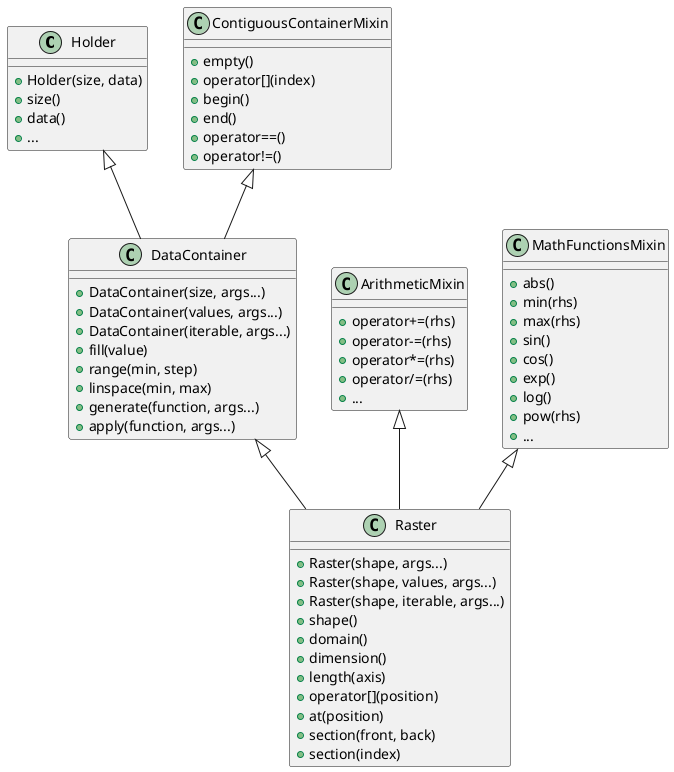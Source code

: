 @startuml

class Holder {
+ Holder(size, data)
+ size()
+ data()
+ {method}...
}

class DataContainer {
+ DataContainer(size, args...)
+ DataContainer(values, args...)
+ DataContainer(iterable, args...)
+ fill(value)
+ range(min, step)
+ linspace(min, max)
+ generate(function, args...)
+ apply(function, args...)
}

class Raster {
+ Raster(shape, args...)
+ Raster(shape, values, args...)
+ Raster(shape, iterable, args...)
+ shape()
+ domain()
+ dimension()
+ length(axis)
+ operator[](position)
+ at(position)
+ section(front, back)
+ section(index)
}

class ContiguousContainerMixin {
+ empty()
+ operator[](index)
+ begin()
+ end()
+ operator==()
+ operator!=()
}

class ArithmeticMixin {
+ operator+=(rhs)
+ operator-=(rhs)
+ operator*=(rhs)
+ operator/=(rhs)
+ {method}...
}

class MathFunctionsMixin {
+ abs()
+ min(rhs)
+ max(rhs)
+ sin()
+ cos()
+ exp()
+ log()
+ pow(rhs)
+ {method}...
}

ContiguousContainerMixin <|-- DataContainer
Holder <|-- DataContainer
DataContainer <|-- Raster
ArithmeticMixin <|-- Raster
MathFunctionsMixin <|-- Raster
@enduml